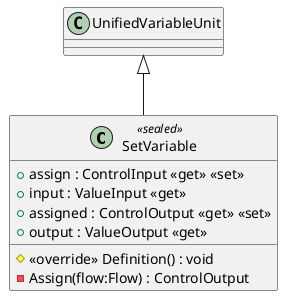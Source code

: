 @startuml
class SetVariable <<sealed>> {
    + assign : ControlInput <<get>> <<set>>
    + input : ValueInput <<get>>
    + assigned : ControlOutput <<get>> <<set>>
    + output : ValueOutput <<get>>
    # <<override>> Definition() : void
    - Assign(flow:Flow) : ControlOutput
}
UnifiedVariableUnit <|-- SetVariable
@enduml
